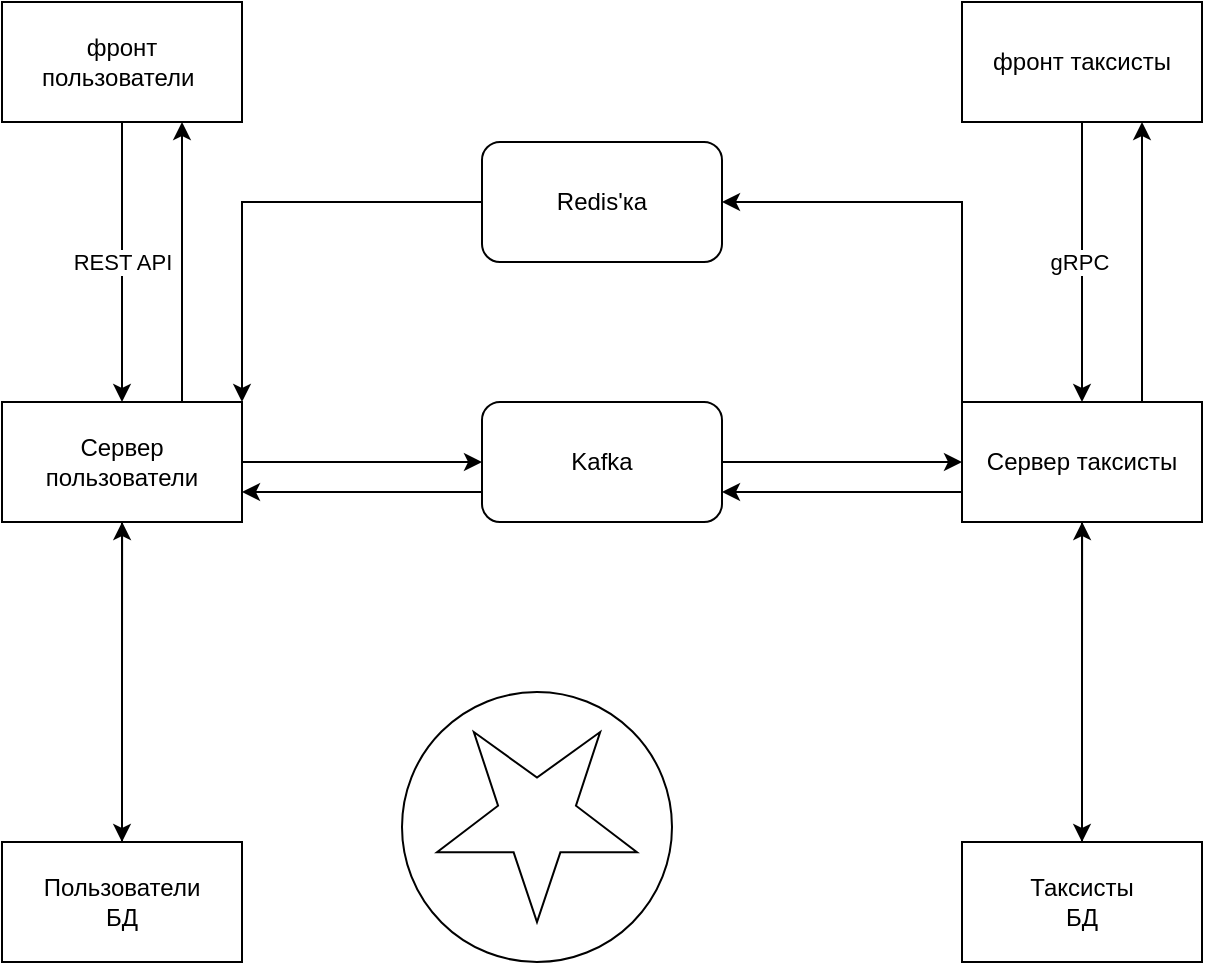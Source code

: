 <mxfile version="26.1.0">
  <diagram name="Страница — 1" id="Fu8wY5AxLLHX3W0aY0oY">
    <mxGraphModel dx="972" dy="553" grid="1" gridSize="10" guides="1" tooltips="1" connect="1" arrows="1" fold="1" page="1" pageScale="1" pageWidth="827" pageHeight="1169" math="0" shadow="0">
      <root>
        <mxCell id="0" />
        <mxCell id="1" parent="0" />
        <mxCell id="BMWsFA4zCxu33dVuHz_g-57" value="" style="ellipse;whiteSpace=wrap;html=1;aspect=fixed;" vertex="1" parent="1">
          <mxGeometry x="320" y="545" width="135" height="135" as="geometry" />
        </mxCell>
        <mxCell id="BMWsFA4zCxu33dVuHz_g-49" style="edgeStyle=orthogonalEdgeStyle;rounded=0;orthogonalLoop=1;jettySize=auto;html=1;exitX=0.5;exitY=0;exitDx=0;exitDy=0;" edge="1" parent="1" source="BMWsFA4zCxu33dVuHz_g-4">
          <mxGeometry relative="1" as="geometry">
            <mxPoint x="180.059" y="460" as="targetPoint" />
          </mxGeometry>
        </mxCell>
        <mxCell id="BMWsFA4zCxu33dVuHz_g-4" value="Пользователи&lt;br&gt;БД" style="rounded=0;whiteSpace=wrap;html=1;" vertex="1" parent="1">
          <mxGeometry x="120" y="620" width="120" height="60" as="geometry" />
        </mxCell>
        <mxCell id="BMWsFA4zCxu33dVuHz_g-50" style="edgeStyle=orthogonalEdgeStyle;rounded=0;orthogonalLoop=1;jettySize=auto;html=1;exitX=0.5;exitY=0;exitDx=0;exitDy=0;" edge="1" parent="1" source="BMWsFA4zCxu33dVuHz_g-5">
          <mxGeometry relative="1" as="geometry">
            <mxPoint x="660.059" y="460" as="targetPoint" />
          </mxGeometry>
        </mxCell>
        <mxCell id="BMWsFA4zCxu33dVuHz_g-5" value="Таксисты&lt;div&gt;БД&lt;/div&gt;" style="rounded=0;whiteSpace=wrap;html=1;" vertex="1" parent="1">
          <mxGeometry x="600" y="620" width="120" height="60" as="geometry" />
        </mxCell>
        <mxCell id="BMWsFA4zCxu33dVuHz_g-43" style="edgeStyle=orthogonalEdgeStyle;rounded=0;orthogonalLoop=1;jettySize=auto;html=1;exitX=0;exitY=0;exitDx=0;exitDy=0;entryX=1;entryY=0.5;entryDx=0;entryDy=0;" edge="1" parent="1" source="BMWsFA4zCxu33dVuHz_g-7" target="BMWsFA4zCxu33dVuHz_g-37">
          <mxGeometry relative="1" as="geometry" />
        </mxCell>
        <mxCell id="BMWsFA4zCxu33dVuHz_g-46" style="edgeStyle=orthogonalEdgeStyle;rounded=0;orthogonalLoop=1;jettySize=auto;html=1;exitX=0;exitY=0.75;exitDx=0;exitDy=0;entryX=1;entryY=0.75;entryDx=0;entryDy=0;" edge="1" parent="1" source="BMWsFA4zCxu33dVuHz_g-7" target="BMWsFA4zCxu33dVuHz_g-14">
          <mxGeometry relative="1" as="geometry" />
        </mxCell>
        <mxCell id="BMWsFA4zCxu33dVuHz_g-48" style="edgeStyle=orthogonalEdgeStyle;rounded=0;orthogonalLoop=1;jettySize=auto;html=1;exitX=0.5;exitY=1;exitDx=0;exitDy=0;entryX=0.5;entryY=0;entryDx=0;entryDy=0;" edge="1" parent="1" source="BMWsFA4zCxu33dVuHz_g-7" target="BMWsFA4zCxu33dVuHz_g-5">
          <mxGeometry relative="1" as="geometry" />
        </mxCell>
        <mxCell id="BMWsFA4zCxu33dVuHz_g-55" style="edgeStyle=orthogonalEdgeStyle;rounded=0;orthogonalLoop=1;jettySize=auto;html=1;exitX=0.75;exitY=0;exitDx=0;exitDy=0;entryX=0.75;entryY=1;entryDx=0;entryDy=0;" edge="1" parent="1" source="BMWsFA4zCxu33dVuHz_g-7" target="BMWsFA4zCxu33dVuHz_g-12">
          <mxGeometry relative="1" as="geometry" />
        </mxCell>
        <mxCell id="BMWsFA4zCxu33dVuHz_g-7" value="Сервер таксисты" style="rounded=0;whiteSpace=wrap;html=1;" vertex="1" parent="1">
          <mxGeometry x="600" y="400" width="120" height="60" as="geometry" />
        </mxCell>
        <mxCell id="BMWsFA4zCxu33dVuHz_g-39" style="edgeStyle=orthogonalEdgeStyle;rounded=0;orthogonalLoop=1;jettySize=auto;html=1;entryX=0.5;entryY=0;entryDx=0;entryDy=0;" edge="1" parent="1" source="BMWsFA4zCxu33dVuHz_g-8" target="BMWsFA4zCxu33dVuHz_g-4">
          <mxGeometry relative="1" as="geometry" />
        </mxCell>
        <mxCell id="BMWsFA4zCxu33dVuHz_g-40" style="edgeStyle=orthogonalEdgeStyle;rounded=0;orthogonalLoop=1;jettySize=auto;html=1;entryX=0;entryY=0.5;entryDx=0;entryDy=0;" edge="1" parent="1" source="BMWsFA4zCxu33dVuHz_g-8" target="BMWsFA4zCxu33dVuHz_g-14">
          <mxGeometry relative="1" as="geometry" />
        </mxCell>
        <mxCell id="BMWsFA4zCxu33dVuHz_g-45" style="edgeStyle=orthogonalEdgeStyle;rounded=0;orthogonalLoop=1;jettySize=auto;html=1;exitX=0.75;exitY=0;exitDx=0;exitDy=0;entryX=0.75;entryY=1;entryDx=0;entryDy=0;" edge="1" parent="1" source="BMWsFA4zCxu33dVuHz_g-8" target="BMWsFA4zCxu33dVuHz_g-11">
          <mxGeometry relative="1" as="geometry" />
        </mxCell>
        <mxCell id="BMWsFA4zCxu33dVuHz_g-8" value="Сервер пользователи" style="rounded=0;whiteSpace=wrap;html=1;" vertex="1" parent="1">
          <mxGeometry x="120" y="400" width="120" height="60" as="geometry" />
        </mxCell>
        <mxCell id="BMWsFA4zCxu33dVuHz_g-38" value="REST API" style="edgeStyle=orthogonalEdgeStyle;rounded=0;orthogonalLoop=1;jettySize=auto;html=1;entryX=0.5;entryY=0;entryDx=0;entryDy=0;" edge="1" parent="1" source="BMWsFA4zCxu33dVuHz_g-11" target="BMWsFA4zCxu33dVuHz_g-8">
          <mxGeometry relative="1" as="geometry" />
        </mxCell>
        <mxCell id="BMWsFA4zCxu33dVuHz_g-11" value="фронт пользователи&lt;span style=&quot;white-space: pre;&quot;&gt;&#x9;&lt;/span&gt;" style="rounded=0;whiteSpace=wrap;html=1;" vertex="1" parent="1">
          <mxGeometry x="120" y="200" width="120" height="60" as="geometry" />
        </mxCell>
        <mxCell id="BMWsFA4zCxu33dVuHz_g-42" value="gRPC&amp;nbsp;" style="edgeStyle=orthogonalEdgeStyle;rounded=0;orthogonalLoop=1;jettySize=auto;html=1;entryX=0.5;entryY=0;entryDx=0;entryDy=0;" edge="1" parent="1" source="BMWsFA4zCxu33dVuHz_g-12" target="BMWsFA4zCxu33dVuHz_g-7">
          <mxGeometry relative="1" as="geometry" />
        </mxCell>
        <mxCell id="BMWsFA4zCxu33dVuHz_g-12" value="фронт таксисты" style="rounded=0;whiteSpace=wrap;html=1;" vertex="1" parent="1">
          <mxGeometry x="600" y="200" width="120" height="60" as="geometry" />
        </mxCell>
        <mxCell id="BMWsFA4zCxu33dVuHz_g-41" style="edgeStyle=orthogonalEdgeStyle;rounded=0;orthogonalLoop=1;jettySize=auto;html=1;entryX=0;entryY=0.5;entryDx=0;entryDy=0;" edge="1" parent="1" source="BMWsFA4zCxu33dVuHz_g-14" target="BMWsFA4zCxu33dVuHz_g-7">
          <mxGeometry relative="1" as="geometry" />
        </mxCell>
        <mxCell id="BMWsFA4zCxu33dVuHz_g-47" style="edgeStyle=orthogonalEdgeStyle;rounded=0;orthogonalLoop=1;jettySize=auto;html=1;exitX=0;exitY=0.75;exitDx=0;exitDy=0;entryX=1;entryY=0.75;entryDx=0;entryDy=0;" edge="1" parent="1" source="BMWsFA4zCxu33dVuHz_g-14" target="BMWsFA4zCxu33dVuHz_g-8">
          <mxGeometry relative="1" as="geometry" />
        </mxCell>
        <mxCell id="BMWsFA4zCxu33dVuHz_g-14" value="Kafka" style="rounded=1;whiteSpace=wrap;html=1;" vertex="1" parent="1">
          <mxGeometry x="360" y="400" width="120" height="60" as="geometry" />
        </mxCell>
        <mxCell id="BMWsFA4zCxu33dVuHz_g-44" style="edgeStyle=orthogonalEdgeStyle;rounded=0;orthogonalLoop=1;jettySize=auto;html=1;entryX=1;entryY=0;entryDx=0;entryDy=0;" edge="1" parent="1" source="BMWsFA4zCxu33dVuHz_g-37" target="BMWsFA4zCxu33dVuHz_g-8">
          <mxGeometry relative="1" as="geometry" />
        </mxCell>
        <mxCell id="BMWsFA4zCxu33dVuHz_g-37" value="Redis&#39;ка" style="rounded=1;whiteSpace=wrap;html=1;" vertex="1" parent="1">
          <mxGeometry x="360" y="270" width="120" height="60" as="geometry" />
        </mxCell>
        <mxCell id="BMWsFA4zCxu33dVuHz_g-56" value="" style="verticalLabelPosition=bottom;verticalAlign=top;html=1;shape=mxgraph.basic.star;rotation=-180;" vertex="1" parent="1">
          <mxGeometry x="337.5" y="565" width="100" height="95" as="geometry" />
        </mxCell>
      </root>
    </mxGraphModel>
  </diagram>
</mxfile>

